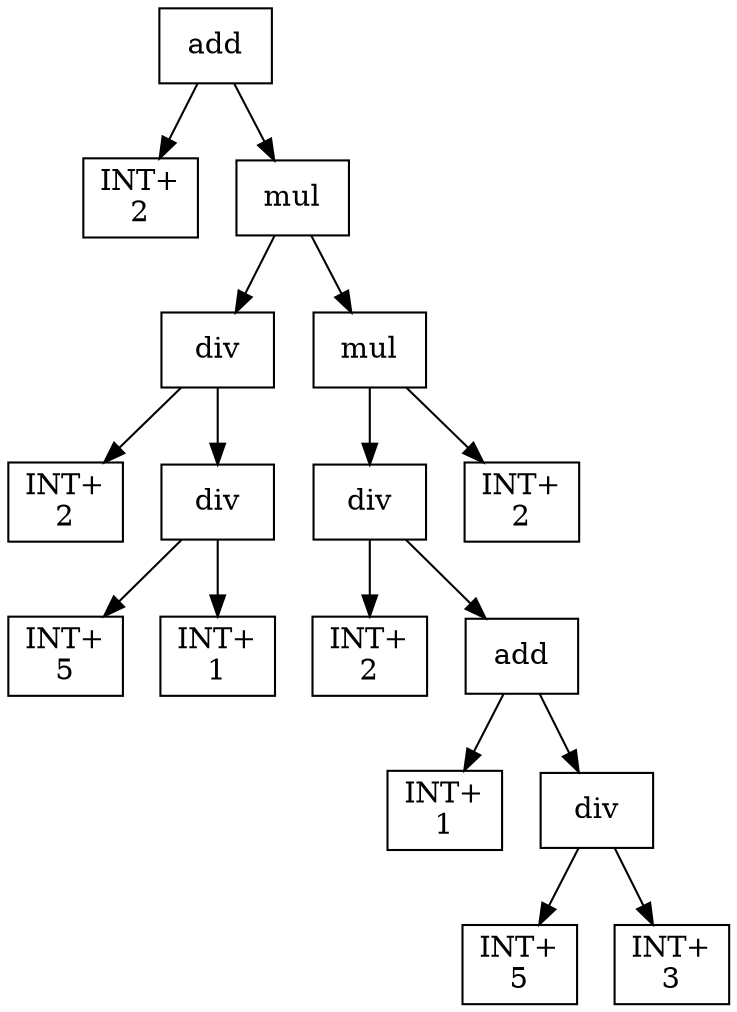 digraph expr {
  node [shape=box];
  n1 [label="add"];
  n2 [label="INT+\n2"];
  n3 [label="mul"];
  n4 [label="div"];
  n5 [label="INT+\n2"];
  n6 [label="div"];
  n7 [label="INT+\n5"];
  n8 [label="INT+\n1"];
  n6 -> n7;
  n6 -> n8;
  n4 -> n5;
  n4 -> n6;
  n9 [label="mul"];
  n10 [label="div"];
  n11 [label="INT+\n2"];
  n12 [label="add"];
  n13 [label="INT+\n1"];
  n14 [label="div"];
  n15 [label="INT+\n5"];
  n16 [label="INT+\n3"];
  n14 -> n15;
  n14 -> n16;
  n12 -> n13;
  n12 -> n14;
  n10 -> n11;
  n10 -> n12;
  n17 [label="INT+\n2"];
  n9 -> n10;
  n9 -> n17;
  n3 -> n4;
  n3 -> n9;
  n1 -> n2;
  n1 -> n3;
}